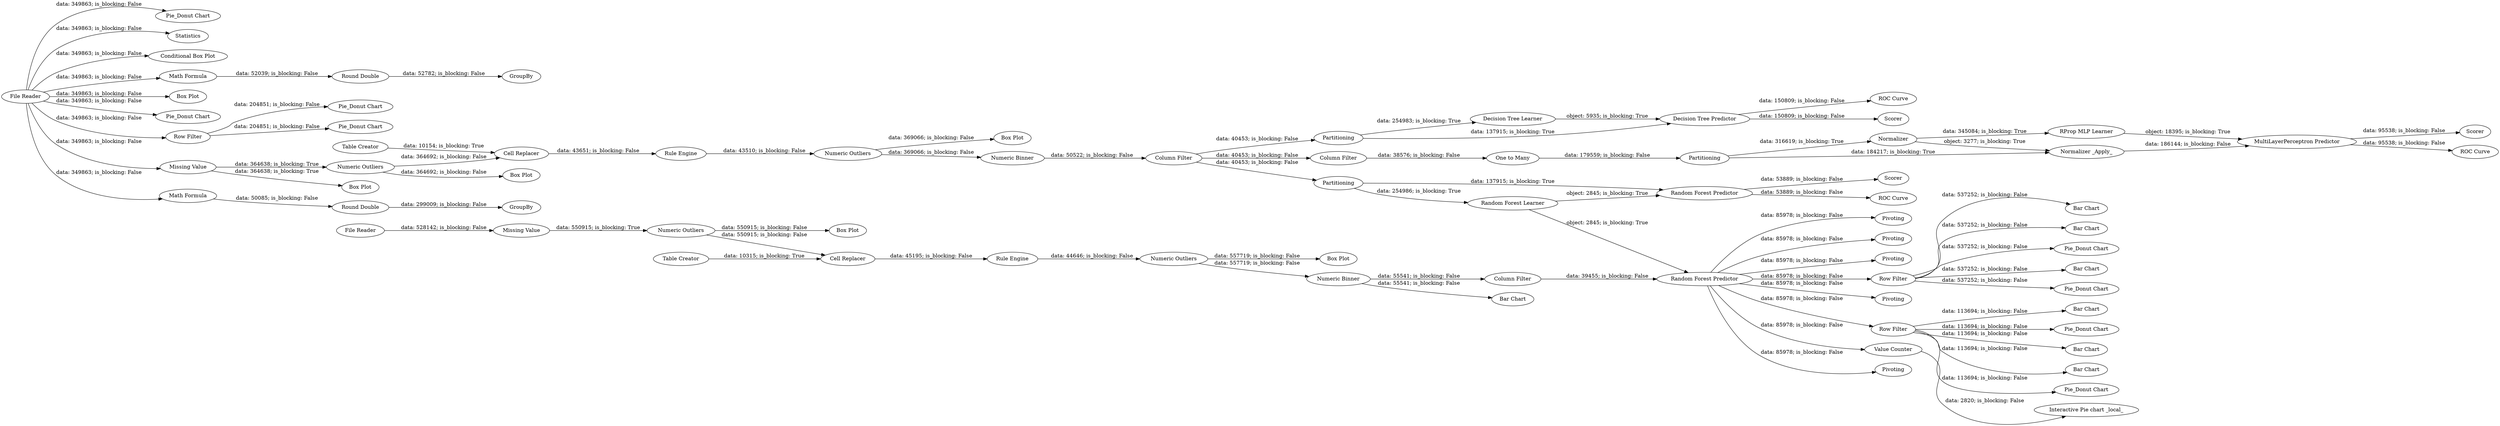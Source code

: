 digraph {
	"-239143923798170157_126" [label=Pivoting]
	"-239143923798170157_115" [label="Row Filter"]
	"-239143923798170157_78" [label=Scorer]
	"-239143923798170157_88" [label="One to Many"]
	"-239143923798170157_125" [label=Pivoting]
	"-239143923798170157_69" [label="ROC Curve"]
	"-239143923798170157_86" [label=Scorer]
	"-239143923798170157_114" [label="Row Filter"]
	"-239143923798170157_21" [label=GroupBy]
	"-239143923798170157_79" [label=Partitioning]
	"-239143923798170157_82" [label="Random Forest Predictor"]
	"-239143923798170157_117" [label="Pie_Donut Chart"]
	"-239143923798170157_22" [label=GroupBy]
	"-239143923798170157_97" [label="Numeric Outliers"]
	"-239143923798170157_135" [label="Box Plot"]
	"-239143923798170157_1" [label="File Reader"]
	"-239143923798170157_2" [label="Pie_Donut Chart"]
	"-239143923798170157_61" [label="Column Filter"]
	"-239143923798170157_73" [label=Normalizer]
	"-239143923798170157_94" [label="Cell Replacer"]
	"-239143923798170157_18" [label="Round Double"]
	"-239143923798170157_39" [label=Statistics]
	"-239143923798170157_90" [label="Table Creator"]
	"-239143923798170157_65" [label="Decision Tree Learner"]
	"-239143923798170157_74" [label="Normalizer _Apply_"]
	"-239143923798170157_63" [label="Conditional Box Plot"]
	"-239143923798170157_98" [label="Numeric Binner"]
	"-239143923798170157_129" [label="Value Counter"]
	"-239143923798170157_55" [label="Numeric Binner"]
	"-239143923798170157_60" [label="Box Plot"]
	"-239143923798170157_96" [label="Bar Chart"]
	"-239143923798170157_75" [label="RProp MLP Learner"]
	"-239143923798170157_25" [label="Pie_Donut Chart"]
	"-239143923798170157_27" [label="Row Filter"]
	"-239143923798170157_110" [label="Bar Chart"]
	"-239143923798170157_66" [label="Decision Tree Predictor"]
	"-239143923798170157_84" [label="ROC Curve"]
	"-239143923798170157_41" [label="Box Plot"]
	"-239143923798170157_28" [label="Pie_Donut Chart"]
	"-239143923798170157_81" [label="Random Forest Learner"]
	"-239143923798170157_107" [label="File Reader"]
	"-239143923798170157_68" [label=Scorer]
	"-239143923798170157_93" [label="Column Filter"]
	"-239143923798170157_103" [label="Random Forest Predictor"]
	"-239143923798170157_5" [label="Math Formula"]
	"-239143923798170157_92" [label="Rule Engine"]
	"-239143923798170157_51" [label="Numeric Outliers"]
	"-239143923798170157_101" [label="Numeric Outliers"]
	"-239143923798170157_119" [label="Bar Chart"]
	"-239143923798170157_122" [label="Pie_Donut Chart"]
	"-239143923798170157_100" [label="Missing Value"]
	"-239143923798170157_127" [label=Pivoting]
	"-239143923798170157_64" [label=Partitioning]
	"-239143923798170157_89" [label="Box Plot"]
	"-239143923798170157_56" [label="Table Creator"]
	"-239143923798170157_29" [label="Pie_Donut Chart"]
	"-239143923798170157_52" [label="Rule Engine"]
	"-239143923798170157_87" [label="Column Filter"]
	"-239143923798170157_128" [label=Pivoting]
	"-239143923798170157_59" [label="Box Plot"]
	"-239143923798170157_77" [label="ROC Curve"]
	"-239143923798170157_71" [label=Partitioning]
	"-239143923798170157_10" [label="Math Formula"]
	"-239143923798170157_123" [label="Bar Chart"]
	"-239143923798170157_23" [label="Round Double"]
	"-239143923798170157_45" [label="Cell Replacer"]
	"-239143923798170157_40" [label="Missing Value"]
	"-239143923798170157_118" [label="Bar Chart"]
	"-239143923798170157_58" [label="Numeric Outliers"]
	"-239143923798170157_99" [label="Box Plot"]
	"-239143923798170157_112" [label="Pie_Donut Chart"]
	"-239143923798170157_116" [label="Bar Chart"]
	"-239143923798170157_76" [label="MultiLayerPerceptron Predictor"]
	"-239143923798170157_124" [label=Pivoting]
	"-239143923798170157_120" [label="Pie_Donut Chart"]
	"-239143923798170157_109" [label="Interactive Pie chart _local_"]
	"-239143923798170157_121" [label="Bar Chart"]
	"-239143923798170157_65" -> "-239143923798170157_66" [label="object: 5935; is_blocking: True"]
	"-239143923798170157_101" -> "-239143923798170157_98" [label="data: 557719; is_blocking: False"]
	"-239143923798170157_103" -> "-239143923798170157_125" [label="data: 85978; is_blocking: False"]
	"-239143923798170157_90" -> "-239143923798170157_94" [label="data: 10315; is_blocking: True"]
	"-239143923798170157_87" -> "-239143923798170157_88" [label="data: 38576; is_blocking: False"]
	"-239143923798170157_23" -> "-239143923798170157_22" [label="data: 299009; is_blocking: False"]
	"-239143923798170157_61" -> "-239143923798170157_87" [label="data: 40453; is_blocking: False"]
	"-239143923798170157_56" -> "-239143923798170157_45" [label="data: 10154; is_blocking: True"]
	"-239143923798170157_114" -> "-239143923798170157_117" [label="data: 113694; is_blocking: False"]
	"-239143923798170157_92" -> "-239143923798170157_101" [label="data: 44646; is_blocking: False"]
	"-239143923798170157_97" -> "-239143923798170157_89" [label="data: 550915; is_blocking: False"]
	"-239143923798170157_98" -> "-239143923798170157_93" [label="data: 55541; is_blocking: False"]
	"-239143923798170157_74" -> "-239143923798170157_76" [label="data: 186144; is_blocking: False"]
	"-239143923798170157_1" -> "-239143923798170157_63" [label="data: 349863; is_blocking: False"]
	"-239143923798170157_71" -> "-239143923798170157_74" [label="data: 184217; is_blocking: True"]
	"-239143923798170157_103" -> "-239143923798170157_115" [label="data: 85978; is_blocking: False"]
	"-239143923798170157_40" -> "-239143923798170157_58" [label="data: 364638; is_blocking: True"]
	"-239143923798170157_1" -> "-239143923798170157_40" [label="data: 349863; is_blocking: False"]
	"-239143923798170157_81" -> "-239143923798170157_103" [label="object: 2845; is_blocking: True"]
	"-239143923798170157_1" -> "-239143923798170157_5" [label="data: 349863; is_blocking: False"]
	"-239143923798170157_1" -> "-239143923798170157_27" [label="data: 349863; is_blocking: False"]
	"-239143923798170157_1" -> "-239143923798170157_39" [label="data: 349863; is_blocking: False"]
	"-239143923798170157_73" -> "-239143923798170157_75" [label="data: 345084; is_blocking: True"]
	"-239143923798170157_64" -> "-239143923798170157_65" [label="data: 254983; is_blocking: True"]
	"-239143923798170157_64" -> "-239143923798170157_66" [label="data: 137915; is_blocking: True"]
	"-239143923798170157_115" -> "-239143923798170157_123" [label="data: 537252; is_blocking: False"]
	"-239143923798170157_10" -> "-239143923798170157_23" [label="data: 50085; is_blocking: False"]
	"-239143923798170157_101" -> "-239143923798170157_99" [label="data: 557719; is_blocking: False"]
	"-239143923798170157_40" -> "-239143923798170157_135" [label="data: 364638; is_blocking: True"]
	"-239143923798170157_51" -> "-239143923798170157_60" [label="data: 369066; is_blocking: False"]
	"-239143923798170157_1" -> "-239143923798170157_10" [label="data: 349863; is_blocking: False"]
	"-239143923798170157_100" -> "-239143923798170157_97" [label="data: 550915; is_blocking: True"]
	"-239143923798170157_93" -> "-239143923798170157_103" [label="data: 39455; is_blocking: False"]
	"-239143923798170157_52" -> "-239143923798170157_51" [label="data: 43510; is_blocking: False"]
	"-239143923798170157_76" -> "-239143923798170157_78" [label="data: 95538; is_blocking: False"]
	"-239143923798170157_103" -> "-239143923798170157_126" [label="data: 85978; is_blocking: False"]
	"-239143923798170157_88" -> "-239143923798170157_71" [label="data: 179559; is_blocking: False"]
	"-239143923798170157_81" -> "-239143923798170157_82" [label="object: 2845; is_blocking: True"]
	"-239143923798170157_27" -> "-239143923798170157_29" [label="data: 204851; is_blocking: False"]
	"-239143923798170157_103" -> "-239143923798170157_124" [label="data: 85978; is_blocking: False"]
	"-239143923798170157_129" -> "-239143923798170157_109" [label="data: 2820; is_blocking: False"]
	"-239143923798170157_98" -> "-239143923798170157_96" [label="data: 55541; is_blocking: False"]
	"-239143923798170157_73" -> "-239143923798170157_74" [label="object: 3277; is_blocking: True"]
	"-239143923798170157_115" -> "-239143923798170157_121" [label="data: 537252; is_blocking: False"]
	"-239143923798170157_1" -> "-239143923798170157_28" [label="data: 349863; is_blocking: False"]
	"-239143923798170157_66" -> "-239143923798170157_68" [label="data: 150809; is_blocking: False"]
	"-239143923798170157_114" -> "-239143923798170157_116" [label="data: 113694; is_blocking: False"]
	"-239143923798170157_58" -> "-239143923798170157_45" [label="data: 364692; is_blocking: False"]
	"-239143923798170157_61" -> "-239143923798170157_79" [label="data: 40453; is_blocking: False"]
	"-239143923798170157_55" -> "-239143923798170157_61" [label="data: 50522; is_blocking: False"]
	"-239143923798170157_115" -> "-239143923798170157_120" [label="data: 537252; is_blocking: False"]
	"-239143923798170157_114" -> "-239143923798170157_118" [label="data: 113694; is_blocking: False"]
	"-239143923798170157_103" -> "-239143923798170157_129" [label="data: 85978; is_blocking: False"]
	"-239143923798170157_51" -> "-239143923798170157_55" [label="data: 369066; is_blocking: False"]
	"-239143923798170157_76" -> "-239143923798170157_77" [label="data: 95538; is_blocking: False"]
	"-239143923798170157_103" -> "-239143923798170157_128" [label="data: 85978; is_blocking: False"]
	"-239143923798170157_103" -> "-239143923798170157_114" [label="data: 85978; is_blocking: False"]
	"-239143923798170157_58" -> "-239143923798170157_59" [label="data: 364692; is_blocking: False"]
	"-239143923798170157_79" -> "-239143923798170157_82" [label="data: 137915; is_blocking: True"]
	"-239143923798170157_45" -> "-239143923798170157_52" [label="data: 43651; is_blocking: False"]
	"-239143923798170157_82" -> "-239143923798170157_86" [label="data: 53889; is_blocking: False"]
	"-239143923798170157_61" -> "-239143923798170157_64" [label="data: 40453; is_blocking: False"]
	"-239143923798170157_115" -> "-239143923798170157_119" [label="data: 537252; is_blocking: False"]
	"-239143923798170157_75" -> "-239143923798170157_76" [label="object: 18395; is_blocking: True"]
	"-239143923798170157_115" -> "-239143923798170157_122" [label="data: 537252; is_blocking: False"]
	"-239143923798170157_71" -> "-239143923798170157_73" [label="data: 316619; is_blocking: True"]
	"-239143923798170157_94" -> "-239143923798170157_92" [label="data: 45195; is_blocking: False"]
	"-239143923798170157_5" -> "-239143923798170157_18" [label="data: 52039; is_blocking: False"]
	"-239143923798170157_66" -> "-239143923798170157_69" [label="data: 150809; is_blocking: False"]
	"-239143923798170157_18" -> "-239143923798170157_21" [label="data: 52782; is_blocking: False"]
	"-239143923798170157_1" -> "-239143923798170157_41" [label="data: 349863; is_blocking: False"]
	"-239143923798170157_107" -> "-239143923798170157_100" [label="data: 528142; is_blocking: False"]
	"-239143923798170157_82" -> "-239143923798170157_84" [label="data: 53889; is_blocking: False"]
	"-239143923798170157_27" -> "-239143923798170157_25" [label="data: 204851; is_blocking: False"]
	"-239143923798170157_114" -> "-239143923798170157_110" [label="data: 113694; is_blocking: False"]
	"-239143923798170157_97" -> "-239143923798170157_94" [label="data: 550915; is_blocking: False"]
	"-239143923798170157_1" -> "-239143923798170157_2" [label="data: 349863; is_blocking: False"]
	"-239143923798170157_103" -> "-239143923798170157_127" [label="data: 85978; is_blocking: False"]
	"-239143923798170157_114" -> "-239143923798170157_112" [label="data: 113694; is_blocking: False"]
	"-239143923798170157_79" -> "-239143923798170157_81" [label="data: 254986; is_blocking: True"]
	rankdir=LR
}
